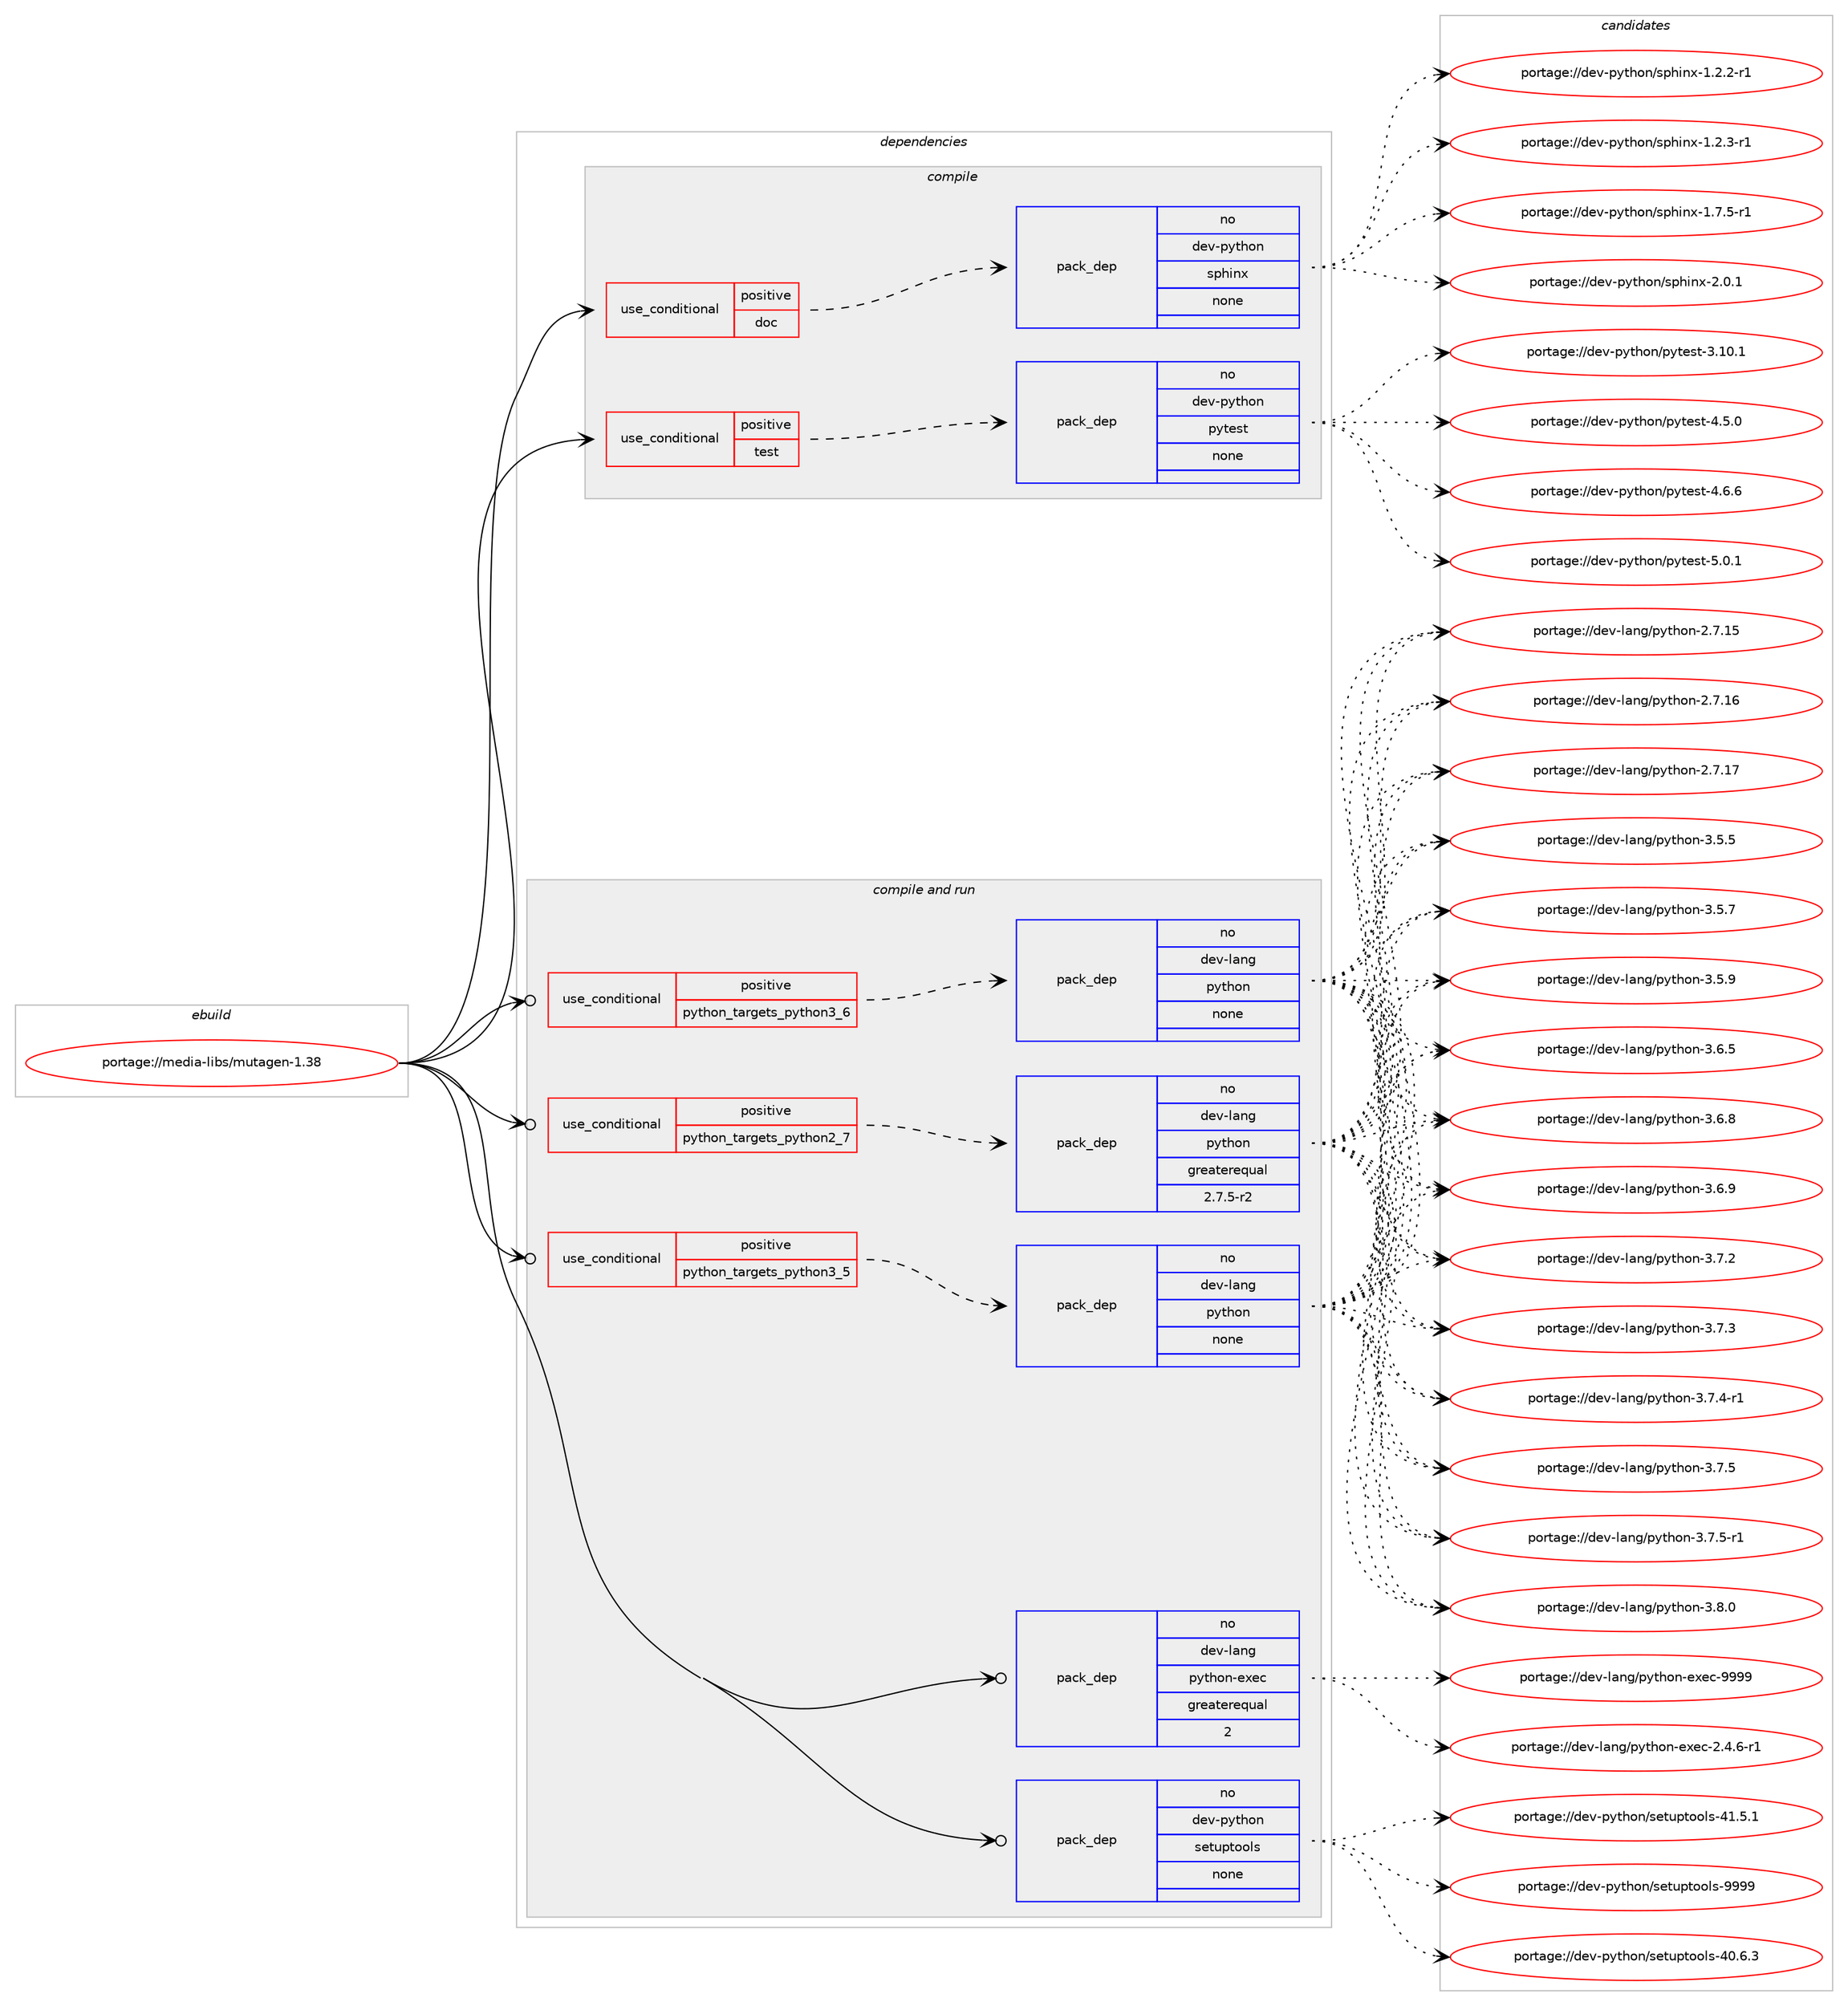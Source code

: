digraph prolog {

# *************
# Graph options
# *************

newrank=true;
concentrate=true;
compound=true;
graph [rankdir=LR,fontname=Helvetica,fontsize=10,ranksep=1.5];#, ranksep=2.5, nodesep=0.2];
edge  [arrowhead=vee];
node  [fontname=Helvetica,fontsize=10];

# **********
# The ebuild
# **********

subgraph cluster_leftcol {
color=gray;
rank=same;
label=<<i>ebuild</i>>;
id [label="portage://media-libs/mutagen-1.38", color=red, width=4, href="../media-libs/mutagen-1.38.svg"];
}

# ****************
# The dependencies
# ****************

subgraph cluster_midcol {
color=gray;
label=<<i>dependencies</i>>;
subgraph cluster_compile {
fillcolor="#eeeeee";
style=filled;
label=<<i>compile</i>>;
subgraph cond80754 {
dependency323128 [label=<<TABLE BORDER="0" CELLBORDER="1" CELLSPACING="0" CELLPADDING="4"><TR><TD ROWSPAN="3" CELLPADDING="10">use_conditional</TD></TR><TR><TD>positive</TD></TR><TR><TD>doc</TD></TR></TABLE>>, shape=none, color=red];
subgraph pack237070 {
dependency323129 [label=<<TABLE BORDER="0" CELLBORDER="1" CELLSPACING="0" CELLPADDING="4" WIDTH="220"><TR><TD ROWSPAN="6" CELLPADDING="30">pack_dep</TD></TR><TR><TD WIDTH="110">no</TD></TR><TR><TD>dev-python</TD></TR><TR><TD>sphinx</TD></TR><TR><TD>none</TD></TR><TR><TD></TD></TR></TABLE>>, shape=none, color=blue];
}
dependency323128:e -> dependency323129:w [weight=20,style="dashed",arrowhead="vee"];
}
id:e -> dependency323128:w [weight=20,style="solid",arrowhead="vee"];
subgraph cond80755 {
dependency323130 [label=<<TABLE BORDER="0" CELLBORDER="1" CELLSPACING="0" CELLPADDING="4"><TR><TD ROWSPAN="3" CELLPADDING="10">use_conditional</TD></TR><TR><TD>positive</TD></TR><TR><TD>test</TD></TR></TABLE>>, shape=none, color=red];
subgraph pack237071 {
dependency323131 [label=<<TABLE BORDER="0" CELLBORDER="1" CELLSPACING="0" CELLPADDING="4" WIDTH="220"><TR><TD ROWSPAN="6" CELLPADDING="30">pack_dep</TD></TR><TR><TD WIDTH="110">no</TD></TR><TR><TD>dev-python</TD></TR><TR><TD>pytest</TD></TR><TR><TD>none</TD></TR><TR><TD></TD></TR></TABLE>>, shape=none, color=blue];
}
dependency323130:e -> dependency323131:w [weight=20,style="dashed",arrowhead="vee"];
}
id:e -> dependency323130:w [weight=20,style="solid",arrowhead="vee"];
}
subgraph cluster_compileandrun {
fillcolor="#eeeeee";
style=filled;
label=<<i>compile and run</i>>;
subgraph cond80756 {
dependency323132 [label=<<TABLE BORDER="0" CELLBORDER="1" CELLSPACING="0" CELLPADDING="4"><TR><TD ROWSPAN="3" CELLPADDING="10">use_conditional</TD></TR><TR><TD>positive</TD></TR><TR><TD>python_targets_python2_7</TD></TR></TABLE>>, shape=none, color=red];
subgraph pack237072 {
dependency323133 [label=<<TABLE BORDER="0" CELLBORDER="1" CELLSPACING="0" CELLPADDING="4" WIDTH="220"><TR><TD ROWSPAN="6" CELLPADDING="30">pack_dep</TD></TR><TR><TD WIDTH="110">no</TD></TR><TR><TD>dev-lang</TD></TR><TR><TD>python</TD></TR><TR><TD>greaterequal</TD></TR><TR><TD>2.7.5-r2</TD></TR></TABLE>>, shape=none, color=blue];
}
dependency323132:e -> dependency323133:w [weight=20,style="dashed",arrowhead="vee"];
}
id:e -> dependency323132:w [weight=20,style="solid",arrowhead="odotvee"];
subgraph cond80757 {
dependency323134 [label=<<TABLE BORDER="0" CELLBORDER="1" CELLSPACING="0" CELLPADDING="4"><TR><TD ROWSPAN="3" CELLPADDING="10">use_conditional</TD></TR><TR><TD>positive</TD></TR><TR><TD>python_targets_python3_5</TD></TR></TABLE>>, shape=none, color=red];
subgraph pack237073 {
dependency323135 [label=<<TABLE BORDER="0" CELLBORDER="1" CELLSPACING="0" CELLPADDING="4" WIDTH="220"><TR><TD ROWSPAN="6" CELLPADDING="30">pack_dep</TD></TR><TR><TD WIDTH="110">no</TD></TR><TR><TD>dev-lang</TD></TR><TR><TD>python</TD></TR><TR><TD>none</TD></TR><TR><TD></TD></TR></TABLE>>, shape=none, color=blue];
}
dependency323134:e -> dependency323135:w [weight=20,style="dashed",arrowhead="vee"];
}
id:e -> dependency323134:w [weight=20,style="solid",arrowhead="odotvee"];
subgraph cond80758 {
dependency323136 [label=<<TABLE BORDER="0" CELLBORDER="1" CELLSPACING="0" CELLPADDING="4"><TR><TD ROWSPAN="3" CELLPADDING="10">use_conditional</TD></TR><TR><TD>positive</TD></TR><TR><TD>python_targets_python3_6</TD></TR></TABLE>>, shape=none, color=red];
subgraph pack237074 {
dependency323137 [label=<<TABLE BORDER="0" CELLBORDER="1" CELLSPACING="0" CELLPADDING="4" WIDTH="220"><TR><TD ROWSPAN="6" CELLPADDING="30">pack_dep</TD></TR><TR><TD WIDTH="110">no</TD></TR><TR><TD>dev-lang</TD></TR><TR><TD>python</TD></TR><TR><TD>none</TD></TR><TR><TD></TD></TR></TABLE>>, shape=none, color=blue];
}
dependency323136:e -> dependency323137:w [weight=20,style="dashed",arrowhead="vee"];
}
id:e -> dependency323136:w [weight=20,style="solid",arrowhead="odotvee"];
subgraph pack237075 {
dependency323138 [label=<<TABLE BORDER="0" CELLBORDER="1" CELLSPACING="0" CELLPADDING="4" WIDTH="220"><TR><TD ROWSPAN="6" CELLPADDING="30">pack_dep</TD></TR><TR><TD WIDTH="110">no</TD></TR><TR><TD>dev-lang</TD></TR><TR><TD>python-exec</TD></TR><TR><TD>greaterequal</TD></TR><TR><TD>2</TD></TR></TABLE>>, shape=none, color=blue];
}
id:e -> dependency323138:w [weight=20,style="solid",arrowhead="odotvee"];
subgraph pack237076 {
dependency323139 [label=<<TABLE BORDER="0" CELLBORDER="1" CELLSPACING="0" CELLPADDING="4" WIDTH="220"><TR><TD ROWSPAN="6" CELLPADDING="30">pack_dep</TD></TR><TR><TD WIDTH="110">no</TD></TR><TR><TD>dev-python</TD></TR><TR><TD>setuptools</TD></TR><TR><TD>none</TD></TR><TR><TD></TD></TR></TABLE>>, shape=none, color=blue];
}
id:e -> dependency323139:w [weight=20,style="solid",arrowhead="odotvee"];
}
subgraph cluster_run {
fillcolor="#eeeeee";
style=filled;
label=<<i>run</i>>;
}
}

# **************
# The candidates
# **************

subgraph cluster_choices {
rank=same;
color=gray;
label=<<i>candidates</i>>;

subgraph choice237070 {
color=black;
nodesep=1;
choiceportage10010111845112121116104111110471151121041051101204549465046504511449 [label="portage://dev-python/sphinx-1.2.2-r1", color=red, width=4,href="../dev-python/sphinx-1.2.2-r1.svg"];
choiceportage10010111845112121116104111110471151121041051101204549465046514511449 [label="portage://dev-python/sphinx-1.2.3-r1", color=red, width=4,href="../dev-python/sphinx-1.2.3-r1.svg"];
choiceportage10010111845112121116104111110471151121041051101204549465546534511449 [label="portage://dev-python/sphinx-1.7.5-r1", color=red, width=4,href="../dev-python/sphinx-1.7.5-r1.svg"];
choiceportage1001011184511212111610411111047115112104105110120455046484649 [label="portage://dev-python/sphinx-2.0.1", color=red, width=4,href="../dev-python/sphinx-2.0.1.svg"];
dependency323129:e -> choiceportage10010111845112121116104111110471151121041051101204549465046504511449:w [style=dotted,weight="100"];
dependency323129:e -> choiceportage10010111845112121116104111110471151121041051101204549465046514511449:w [style=dotted,weight="100"];
dependency323129:e -> choiceportage10010111845112121116104111110471151121041051101204549465546534511449:w [style=dotted,weight="100"];
dependency323129:e -> choiceportage1001011184511212111610411111047115112104105110120455046484649:w [style=dotted,weight="100"];
}
subgraph choice237071 {
color=black;
nodesep=1;
choiceportage100101118451121211161041111104711212111610111511645514649484649 [label="portage://dev-python/pytest-3.10.1", color=red, width=4,href="../dev-python/pytest-3.10.1.svg"];
choiceportage1001011184511212111610411111047112121116101115116455246534648 [label="portage://dev-python/pytest-4.5.0", color=red, width=4,href="../dev-python/pytest-4.5.0.svg"];
choiceportage1001011184511212111610411111047112121116101115116455246544654 [label="portage://dev-python/pytest-4.6.6", color=red, width=4,href="../dev-python/pytest-4.6.6.svg"];
choiceportage1001011184511212111610411111047112121116101115116455346484649 [label="portage://dev-python/pytest-5.0.1", color=red, width=4,href="../dev-python/pytest-5.0.1.svg"];
dependency323131:e -> choiceportage100101118451121211161041111104711212111610111511645514649484649:w [style=dotted,weight="100"];
dependency323131:e -> choiceportage1001011184511212111610411111047112121116101115116455246534648:w [style=dotted,weight="100"];
dependency323131:e -> choiceportage1001011184511212111610411111047112121116101115116455246544654:w [style=dotted,weight="100"];
dependency323131:e -> choiceportage1001011184511212111610411111047112121116101115116455346484649:w [style=dotted,weight="100"];
}
subgraph choice237072 {
color=black;
nodesep=1;
choiceportage10010111845108971101034711212111610411111045504655464953 [label="portage://dev-lang/python-2.7.15", color=red, width=4,href="../dev-lang/python-2.7.15.svg"];
choiceportage10010111845108971101034711212111610411111045504655464954 [label="portage://dev-lang/python-2.7.16", color=red, width=4,href="../dev-lang/python-2.7.16.svg"];
choiceportage10010111845108971101034711212111610411111045504655464955 [label="portage://dev-lang/python-2.7.17", color=red, width=4,href="../dev-lang/python-2.7.17.svg"];
choiceportage100101118451089711010347112121116104111110455146534653 [label="portage://dev-lang/python-3.5.5", color=red, width=4,href="../dev-lang/python-3.5.5.svg"];
choiceportage100101118451089711010347112121116104111110455146534655 [label="portage://dev-lang/python-3.5.7", color=red, width=4,href="../dev-lang/python-3.5.7.svg"];
choiceportage100101118451089711010347112121116104111110455146534657 [label="portage://dev-lang/python-3.5.9", color=red, width=4,href="../dev-lang/python-3.5.9.svg"];
choiceportage100101118451089711010347112121116104111110455146544653 [label="portage://dev-lang/python-3.6.5", color=red, width=4,href="../dev-lang/python-3.6.5.svg"];
choiceportage100101118451089711010347112121116104111110455146544656 [label="portage://dev-lang/python-3.6.8", color=red, width=4,href="../dev-lang/python-3.6.8.svg"];
choiceportage100101118451089711010347112121116104111110455146544657 [label="portage://dev-lang/python-3.6.9", color=red, width=4,href="../dev-lang/python-3.6.9.svg"];
choiceportage100101118451089711010347112121116104111110455146554650 [label="portage://dev-lang/python-3.7.2", color=red, width=4,href="../dev-lang/python-3.7.2.svg"];
choiceportage100101118451089711010347112121116104111110455146554651 [label="portage://dev-lang/python-3.7.3", color=red, width=4,href="../dev-lang/python-3.7.3.svg"];
choiceportage1001011184510897110103471121211161041111104551465546524511449 [label="portage://dev-lang/python-3.7.4-r1", color=red, width=4,href="../dev-lang/python-3.7.4-r1.svg"];
choiceportage100101118451089711010347112121116104111110455146554653 [label="portage://dev-lang/python-3.7.5", color=red, width=4,href="../dev-lang/python-3.7.5.svg"];
choiceportage1001011184510897110103471121211161041111104551465546534511449 [label="portage://dev-lang/python-3.7.5-r1", color=red, width=4,href="../dev-lang/python-3.7.5-r1.svg"];
choiceportage100101118451089711010347112121116104111110455146564648 [label="portage://dev-lang/python-3.8.0", color=red, width=4,href="../dev-lang/python-3.8.0.svg"];
dependency323133:e -> choiceportage10010111845108971101034711212111610411111045504655464953:w [style=dotted,weight="100"];
dependency323133:e -> choiceportage10010111845108971101034711212111610411111045504655464954:w [style=dotted,weight="100"];
dependency323133:e -> choiceportage10010111845108971101034711212111610411111045504655464955:w [style=dotted,weight="100"];
dependency323133:e -> choiceportage100101118451089711010347112121116104111110455146534653:w [style=dotted,weight="100"];
dependency323133:e -> choiceportage100101118451089711010347112121116104111110455146534655:w [style=dotted,weight="100"];
dependency323133:e -> choiceportage100101118451089711010347112121116104111110455146534657:w [style=dotted,weight="100"];
dependency323133:e -> choiceportage100101118451089711010347112121116104111110455146544653:w [style=dotted,weight="100"];
dependency323133:e -> choiceportage100101118451089711010347112121116104111110455146544656:w [style=dotted,weight="100"];
dependency323133:e -> choiceportage100101118451089711010347112121116104111110455146544657:w [style=dotted,weight="100"];
dependency323133:e -> choiceportage100101118451089711010347112121116104111110455146554650:w [style=dotted,weight="100"];
dependency323133:e -> choiceportage100101118451089711010347112121116104111110455146554651:w [style=dotted,weight="100"];
dependency323133:e -> choiceportage1001011184510897110103471121211161041111104551465546524511449:w [style=dotted,weight="100"];
dependency323133:e -> choiceportage100101118451089711010347112121116104111110455146554653:w [style=dotted,weight="100"];
dependency323133:e -> choiceportage1001011184510897110103471121211161041111104551465546534511449:w [style=dotted,weight="100"];
dependency323133:e -> choiceportage100101118451089711010347112121116104111110455146564648:w [style=dotted,weight="100"];
}
subgraph choice237073 {
color=black;
nodesep=1;
choiceportage10010111845108971101034711212111610411111045504655464953 [label="portage://dev-lang/python-2.7.15", color=red, width=4,href="../dev-lang/python-2.7.15.svg"];
choiceportage10010111845108971101034711212111610411111045504655464954 [label="portage://dev-lang/python-2.7.16", color=red, width=4,href="../dev-lang/python-2.7.16.svg"];
choiceportage10010111845108971101034711212111610411111045504655464955 [label="portage://dev-lang/python-2.7.17", color=red, width=4,href="../dev-lang/python-2.7.17.svg"];
choiceportage100101118451089711010347112121116104111110455146534653 [label="portage://dev-lang/python-3.5.5", color=red, width=4,href="../dev-lang/python-3.5.5.svg"];
choiceportage100101118451089711010347112121116104111110455146534655 [label="portage://dev-lang/python-3.5.7", color=red, width=4,href="../dev-lang/python-3.5.7.svg"];
choiceportage100101118451089711010347112121116104111110455146534657 [label="portage://dev-lang/python-3.5.9", color=red, width=4,href="../dev-lang/python-3.5.9.svg"];
choiceportage100101118451089711010347112121116104111110455146544653 [label="portage://dev-lang/python-3.6.5", color=red, width=4,href="../dev-lang/python-3.6.5.svg"];
choiceportage100101118451089711010347112121116104111110455146544656 [label="portage://dev-lang/python-3.6.8", color=red, width=4,href="../dev-lang/python-3.6.8.svg"];
choiceportage100101118451089711010347112121116104111110455146544657 [label="portage://dev-lang/python-3.6.9", color=red, width=4,href="../dev-lang/python-3.6.9.svg"];
choiceportage100101118451089711010347112121116104111110455146554650 [label="portage://dev-lang/python-3.7.2", color=red, width=4,href="../dev-lang/python-3.7.2.svg"];
choiceportage100101118451089711010347112121116104111110455146554651 [label="portage://dev-lang/python-3.7.3", color=red, width=4,href="../dev-lang/python-3.7.3.svg"];
choiceportage1001011184510897110103471121211161041111104551465546524511449 [label="portage://dev-lang/python-3.7.4-r1", color=red, width=4,href="../dev-lang/python-3.7.4-r1.svg"];
choiceportage100101118451089711010347112121116104111110455146554653 [label="portage://dev-lang/python-3.7.5", color=red, width=4,href="../dev-lang/python-3.7.5.svg"];
choiceportage1001011184510897110103471121211161041111104551465546534511449 [label="portage://dev-lang/python-3.7.5-r1", color=red, width=4,href="../dev-lang/python-3.7.5-r1.svg"];
choiceportage100101118451089711010347112121116104111110455146564648 [label="portage://dev-lang/python-3.8.0", color=red, width=4,href="../dev-lang/python-3.8.0.svg"];
dependency323135:e -> choiceportage10010111845108971101034711212111610411111045504655464953:w [style=dotted,weight="100"];
dependency323135:e -> choiceportage10010111845108971101034711212111610411111045504655464954:w [style=dotted,weight="100"];
dependency323135:e -> choiceportage10010111845108971101034711212111610411111045504655464955:w [style=dotted,weight="100"];
dependency323135:e -> choiceportage100101118451089711010347112121116104111110455146534653:w [style=dotted,weight="100"];
dependency323135:e -> choiceportage100101118451089711010347112121116104111110455146534655:w [style=dotted,weight="100"];
dependency323135:e -> choiceportage100101118451089711010347112121116104111110455146534657:w [style=dotted,weight="100"];
dependency323135:e -> choiceportage100101118451089711010347112121116104111110455146544653:w [style=dotted,weight="100"];
dependency323135:e -> choiceportage100101118451089711010347112121116104111110455146544656:w [style=dotted,weight="100"];
dependency323135:e -> choiceportage100101118451089711010347112121116104111110455146544657:w [style=dotted,weight="100"];
dependency323135:e -> choiceportage100101118451089711010347112121116104111110455146554650:w [style=dotted,weight="100"];
dependency323135:e -> choiceportage100101118451089711010347112121116104111110455146554651:w [style=dotted,weight="100"];
dependency323135:e -> choiceportage1001011184510897110103471121211161041111104551465546524511449:w [style=dotted,weight="100"];
dependency323135:e -> choiceportage100101118451089711010347112121116104111110455146554653:w [style=dotted,weight="100"];
dependency323135:e -> choiceportage1001011184510897110103471121211161041111104551465546534511449:w [style=dotted,weight="100"];
dependency323135:e -> choiceportage100101118451089711010347112121116104111110455146564648:w [style=dotted,weight="100"];
}
subgraph choice237074 {
color=black;
nodesep=1;
choiceportage10010111845108971101034711212111610411111045504655464953 [label="portage://dev-lang/python-2.7.15", color=red, width=4,href="../dev-lang/python-2.7.15.svg"];
choiceportage10010111845108971101034711212111610411111045504655464954 [label="portage://dev-lang/python-2.7.16", color=red, width=4,href="../dev-lang/python-2.7.16.svg"];
choiceportage10010111845108971101034711212111610411111045504655464955 [label="portage://dev-lang/python-2.7.17", color=red, width=4,href="../dev-lang/python-2.7.17.svg"];
choiceportage100101118451089711010347112121116104111110455146534653 [label="portage://dev-lang/python-3.5.5", color=red, width=4,href="../dev-lang/python-3.5.5.svg"];
choiceportage100101118451089711010347112121116104111110455146534655 [label="portage://dev-lang/python-3.5.7", color=red, width=4,href="../dev-lang/python-3.5.7.svg"];
choiceportage100101118451089711010347112121116104111110455146534657 [label="portage://dev-lang/python-3.5.9", color=red, width=4,href="../dev-lang/python-3.5.9.svg"];
choiceportage100101118451089711010347112121116104111110455146544653 [label="portage://dev-lang/python-3.6.5", color=red, width=4,href="../dev-lang/python-3.6.5.svg"];
choiceportage100101118451089711010347112121116104111110455146544656 [label="portage://dev-lang/python-3.6.8", color=red, width=4,href="../dev-lang/python-3.6.8.svg"];
choiceportage100101118451089711010347112121116104111110455146544657 [label="portage://dev-lang/python-3.6.9", color=red, width=4,href="../dev-lang/python-3.6.9.svg"];
choiceportage100101118451089711010347112121116104111110455146554650 [label="portage://dev-lang/python-3.7.2", color=red, width=4,href="../dev-lang/python-3.7.2.svg"];
choiceportage100101118451089711010347112121116104111110455146554651 [label="portage://dev-lang/python-3.7.3", color=red, width=4,href="../dev-lang/python-3.7.3.svg"];
choiceportage1001011184510897110103471121211161041111104551465546524511449 [label="portage://dev-lang/python-3.7.4-r1", color=red, width=4,href="../dev-lang/python-3.7.4-r1.svg"];
choiceportage100101118451089711010347112121116104111110455146554653 [label="portage://dev-lang/python-3.7.5", color=red, width=4,href="../dev-lang/python-3.7.5.svg"];
choiceportage1001011184510897110103471121211161041111104551465546534511449 [label="portage://dev-lang/python-3.7.5-r1", color=red, width=4,href="../dev-lang/python-3.7.5-r1.svg"];
choiceportage100101118451089711010347112121116104111110455146564648 [label="portage://dev-lang/python-3.8.0", color=red, width=4,href="../dev-lang/python-3.8.0.svg"];
dependency323137:e -> choiceportage10010111845108971101034711212111610411111045504655464953:w [style=dotted,weight="100"];
dependency323137:e -> choiceportage10010111845108971101034711212111610411111045504655464954:w [style=dotted,weight="100"];
dependency323137:e -> choiceportage10010111845108971101034711212111610411111045504655464955:w [style=dotted,weight="100"];
dependency323137:e -> choiceportage100101118451089711010347112121116104111110455146534653:w [style=dotted,weight="100"];
dependency323137:e -> choiceportage100101118451089711010347112121116104111110455146534655:w [style=dotted,weight="100"];
dependency323137:e -> choiceportage100101118451089711010347112121116104111110455146534657:w [style=dotted,weight="100"];
dependency323137:e -> choiceportage100101118451089711010347112121116104111110455146544653:w [style=dotted,weight="100"];
dependency323137:e -> choiceportage100101118451089711010347112121116104111110455146544656:w [style=dotted,weight="100"];
dependency323137:e -> choiceportage100101118451089711010347112121116104111110455146544657:w [style=dotted,weight="100"];
dependency323137:e -> choiceportage100101118451089711010347112121116104111110455146554650:w [style=dotted,weight="100"];
dependency323137:e -> choiceportage100101118451089711010347112121116104111110455146554651:w [style=dotted,weight="100"];
dependency323137:e -> choiceportage1001011184510897110103471121211161041111104551465546524511449:w [style=dotted,weight="100"];
dependency323137:e -> choiceportage100101118451089711010347112121116104111110455146554653:w [style=dotted,weight="100"];
dependency323137:e -> choiceportage1001011184510897110103471121211161041111104551465546534511449:w [style=dotted,weight="100"];
dependency323137:e -> choiceportage100101118451089711010347112121116104111110455146564648:w [style=dotted,weight="100"];
}
subgraph choice237075 {
color=black;
nodesep=1;
choiceportage10010111845108971101034711212111610411111045101120101994550465246544511449 [label="portage://dev-lang/python-exec-2.4.6-r1", color=red, width=4,href="../dev-lang/python-exec-2.4.6-r1.svg"];
choiceportage10010111845108971101034711212111610411111045101120101994557575757 [label="portage://dev-lang/python-exec-9999", color=red, width=4,href="../dev-lang/python-exec-9999.svg"];
dependency323138:e -> choiceportage10010111845108971101034711212111610411111045101120101994550465246544511449:w [style=dotted,weight="100"];
dependency323138:e -> choiceportage10010111845108971101034711212111610411111045101120101994557575757:w [style=dotted,weight="100"];
}
subgraph choice237076 {
color=black;
nodesep=1;
choiceportage100101118451121211161041111104711510111611711211611111110811545524846544651 [label="portage://dev-python/setuptools-40.6.3", color=red, width=4,href="../dev-python/setuptools-40.6.3.svg"];
choiceportage100101118451121211161041111104711510111611711211611111110811545524946534649 [label="portage://dev-python/setuptools-41.5.1", color=red, width=4,href="../dev-python/setuptools-41.5.1.svg"];
choiceportage10010111845112121116104111110471151011161171121161111111081154557575757 [label="portage://dev-python/setuptools-9999", color=red, width=4,href="../dev-python/setuptools-9999.svg"];
dependency323139:e -> choiceportage100101118451121211161041111104711510111611711211611111110811545524846544651:w [style=dotted,weight="100"];
dependency323139:e -> choiceportage100101118451121211161041111104711510111611711211611111110811545524946534649:w [style=dotted,weight="100"];
dependency323139:e -> choiceportage10010111845112121116104111110471151011161171121161111111081154557575757:w [style=dotted,weight="100"];
}
}

}
